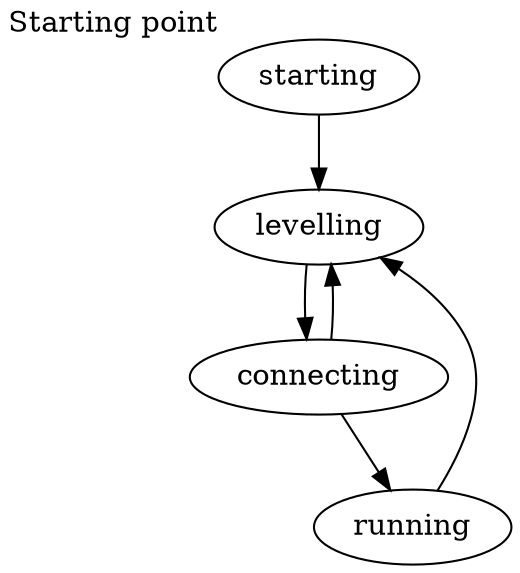 digraph G {
    starting [xlabel = "Starting point";];
    starting -> levelling;
    levelling -> connecting;
    connecting -> levelling;
    connecting -> running;
    running -> levelling;
}